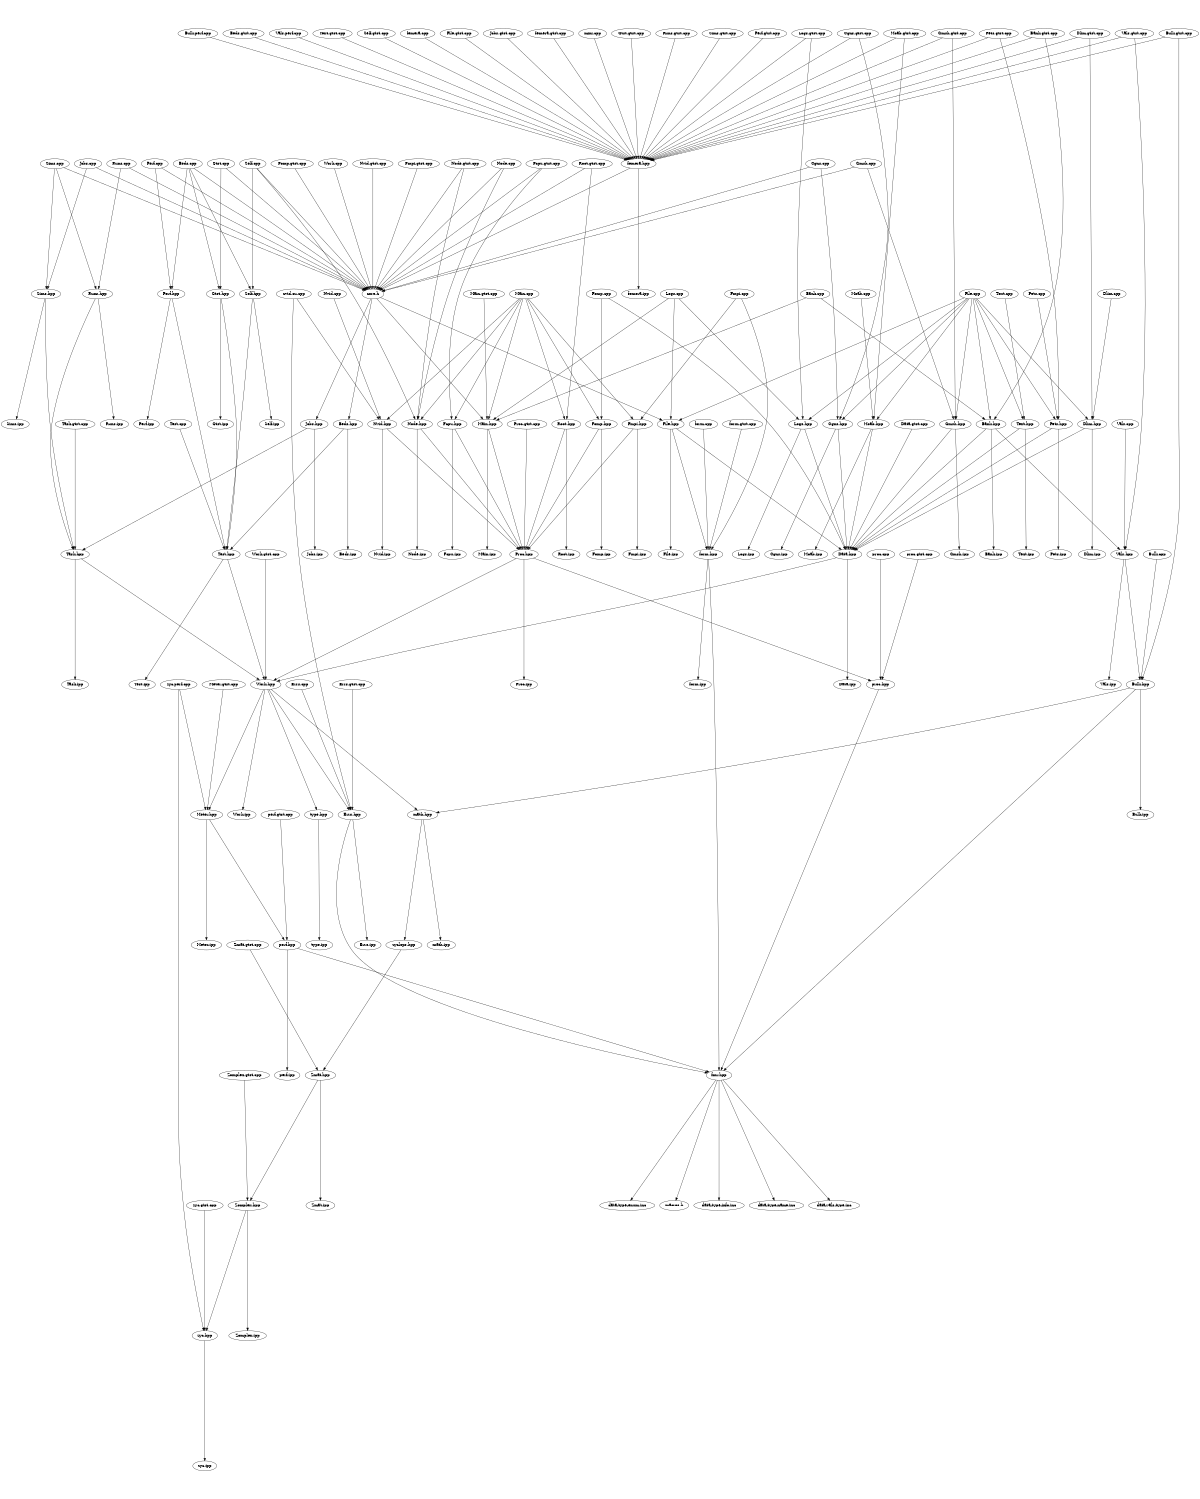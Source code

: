 digraph "source tree" {
    overlap=scale;
    size="8,10";
    ratio="fill";
    fontsize="16";
    fontname="Helvetica";
	clusterrank="local";
	"perf.gtst.cpp" -> "perf.hpp"
	"File.cpp" -> "Logs.hpp"
	"Meter.hpp" -> "Meter.ipp"
	"nvid.cu.cpp" -> "Nvid.hpp"
	"Sims.hpp" -> "Task.hpp"
	"Main.cpp" -> "Main.hpp"
	"Beds.cpp" -> "Self.hpp"
	"Vals.cpp" -> "Vals.hpp"
	"Gtst.cpp" -> "core.h"
	"File.cpp" -> "Cgns.hpp"
	"Logs.cpp" -> "Main.hpp"
	"Cgns.cpp" -> "Cgns.hpp"
	"File.cpp" -> "Moab.hpp"
	"Work.hpp" -> "Meter.hpp"
	"perf.hpp" -> "perf.ipp"
	"Bank.cpp" -> "Bank.hpp"
	"Pets.gtst.cpp" -> "Pets.hpp"
	"Self.hpp" -> "Self.ipp"
	"Sims.gtst.cpp" -> "femera.hpp"
	"Sims.cpp" -> "Sims.hpp"
	"Errs.gtst.cpp" -> "Errs.hpp"
	"Jobs.hpp" -> "Task.hpp"
	"Runs.hpp" -> "Task.hpp"
	"Perf.cpp" -> "core.h"
	"type.hpp" -> "type.ipp"
	"Gmsh.gtst.cpp" -> "Gmsh.hpp"
	"Perf.gtst.cpp" -> "femera.hpp"
	"Jobs.cpp" -> "Sims.hpp"
	"proc.hpp" -> "fmr.hpp"
	"fmr.hpp" -> "data-type-enum.inc"
	"Beds.hpp" -> "Test.hpp"
	"Proc.gtst.cpp" -> "Proc.hpp"
	"fmr.hpp" -> "macros.h"
	"Beds.cpp" -> "Perf.hpp"
	"Zomplex.hpp" -> "zyc.hpp"
	"Nvid.hpp" -> "Proc.hpp"
	"zyc.hpp" -> "zyc.ipp"
	"Pets.hpp" -> "Data.hpp"
	"Zomplex.hpp" -> "Zomplex.ipp"
	"math.hpp" -> "zyclops.hpp"
	"Bulk.perf.cpp" -> "femera.hpp"
	"Dlim.cpp" -> "Dlim.hpp"
	"Bank.gtst.cpp" -> "femera.hpp"
	"Errs.hpp" -> "fmr.hpp"
	"Perf.cpp" -> "Perf.hpp"
	"Bulk.cpp" -> "Bulk.hpp"
	"Nvid.hpp" -> "Nvid.ipp"
	"File.cpp" -> "Dlim.hpp"
	"Jobs.hpp" -> "Jobs.ipp"
	"File.cpp" -> "Bank.hpp"
	"perf.hpp" -> "fmr.hpp"
	"Bank.hpp" -> "Vals.hpp"
	"Beds.gtst.cpp" -> "femera.hpp"
	"Work.hpp" -> "Errs.hpp"
	"Test.hpp" -> "Work.hpp"
	"File.cpp" -> "Pets.hpp"
	"Bulk.gtst.cpp" -> "Bulk.hpp"
	"Vals.gtst.cpp" -> "femera.hpp"
	"math.hpp" -> "math.ipp"
	"Fomp.hpp" -> "Proc.hpp"
	"Vals.perf.cpp" -> "femera.hpp"
	"Sims.cpp" -> "Runs.hpp"
	"Runs.cpp" -> "core.h"
	"Bank.hpp" -> "Data.hpp"
	"Main.hpp" -> "Proc.hpp"
	"Perf.hpp" -> "Perf.ipp"
	"Text.gtst.cpp" -> "femera.hpp"
	"femera.hpp" -> "femera.ipp"
	"Logs.hpp" -> "Data.hpp"
	"Node.gtst.cpp" -> "core.h"
	"Fcpu.hpp" -> "Fcpu.ipp"
	"Runs.hpp" -> "Runs.ipp"
	"Fcpu.gtst.cpp" -> "core.h"
	"Work.hpp" -> "type.hpp"
	"Moab.gtst.cpp" -> "Moab.hpp"
	"Main.gtst.cpp" -> "Main.hpp"
	"File.cpp" -> "File.hpp"
	"Bulk.hpp" -> "math.hpp"
	"File.cpp" -> "Text.hpp"
	"Work.hpp" -> "math.hpp"
	"Cgns.hpp" -> "Cgns.ipp"
	"Data.hpp" -> "Data.ipp"
	"Task.gtst.cpp" -> "Task.hpp"
	"Sims.cpp" -> "core.h"
	"Bank.hpp" -> "Bank.ipp"
	"Text.hpp" -> "Text.ipp"
	"zyc.perf.cpp" -> "zyc.hpp"
	"Self.cpp" -> "Self.hpp"
	"Runs.cpp" -> "Runs.hpp"
	"Errs.cpp" -> "Errs.hpp"
	"Root.gtst.cpp" -> "core.h"
	"Fmpi.gtst.cpp" -> "core.h"
	"Node.hpp" -> "Node.ipp"
	"Logs.gtst.cpp" -> "Logs.hpp"
	"Moab.hpp" -> "Data.hpp"
	"Logs.gtst.cpp" -> "femera.hpp"
	"Self.gtst.cpp" -> "femera.hpp"
	"Fmpi.hpp" -> "Fmpi.ipp"
	"Test.cpp" -> "Test.hpp"
	"zyclops.hpp" -> "Zmat.hpp"
	"femera.cpp" -> "femera.hpp"
	"Moab.hpp" -> "Moab.ipp"
	"Dlim.gtst.cpp" -> "Dlim.hpp"
	"Bulk.gtst.cpp" -> "femera.hpp"
	"Bank.cpp" -> "Main.hpp"
	"Fomp.gtst.cpp" -> "core.h"
	"Gmsh.hpp" -> "Gmsh.ipp"
	"Work.gtst.cpp" -> "Work.hpp"
	"Beds.cpp" -> "Gtst.hpp"
	"Zmat.gtst.cpp" -> "Zmat.hpp"
	"Meter.gtst.cpp" -> "Meter.hpp"
	"Logs.cpp" -> "Logs.hpp"
	"Vals.hpp" -> "Bulk.hpp"
	"Main.cpp" -> "Root.hpp"
	"form.gtst.cpp" -> "form.hpp"
	"Gtst.cpp" -> "Gtst.hpp"
	"Dlim.gtst.cpp" -> "femera.hpp"
	"Node.gtst.cpp" -> "Node.hpp"
	"Self.hpp" -> "Test.hpp"
	"File.gtst.cpp" -> "femera.hpp"
	"fmr.hpp" -> "data-type-info.inc"
	"core.h" -> "Jobs.hpp"
	"Meter.hpp" -> "perf.hpp"
	"Fmpi.hpp" -> "Proc.hpp"
	"femera.hpp" -> "core.h"
	"File.cpp" -> "Gmsh.hpp"
	"Fmpi.cpp" -> "Fmpi.hpp"
	"Node.cpp" -> "Node.hpp"
	"Self.cpp" -> "core.h"
	"Node.cpp" -> "core.h"
	"Text.hpp" -> "Data.hpp"
	"nvid.cu.cpp" -> "Errs.hpp"
	"Sims.hpp" -> "Sims.ipp"
	"proc.cpp" -> "proc.hpp"
	"form.hpp" -> "fmr.hpp"
	"Jobs.gtst.cpp" -> "femera.hpp"
	"File.hpp" -> "File.ipp"
	"Fcpu.hpp" -> "Proc.hpp"
	"Zmat.hpp" -> "Zomplex.hpp"
	"Fomp.hpp" -> "Fomp.ipp"
	"Gmsh.cpp" -> "Gmsh.hpp"
	"Fomp.cpp" -> "Fomp.hpp"
	"Proc.hpp" -> "Proc.ipp"
	"Cgns.cpp" -> "core.h"
	"Pets.hpp" -> "Pets.ipp"
	"Root.gtst.cpp" -> "Root.hpp"
	"Root.hpp" -> "Proc.hpp"
	"Proc.hpp" -> "proc.hpp"
	"Fomp.cpp" -> "Data.hpp"
	"File.hpp" -> "form.hpp"
	"Cgns.gtst.cpp" -> "femera.hpp"
	"Gmsh.cpp" -> "core.h"
	"Zmat.hpp" -> "Zmat.ipp"
	"Data.hpp" -> "Work.hpp"
	"Cgns.hpp" -> "Data.hpp"
	"Main.cpp" -> "Nvid.hpp"
	"zyc.perf.cpp" -> "Meter.hpp"
	"femera.gtst.cpp" -> "femera.hpp"
	"Self.cpp" -> "Node.hpp"
	"Main.cpp" -> "Node.hpp"
	"Work.cpp" -> "core.h"
	"Jobs.cpp" -> "core.h"
	"Fcpu.gtst.cpp" -> "Fcpu.hpp"
	"core.h" -> "File.hpp"
	"zyc.gtst.cpp" -> "zyc.hpp"
	"Cgns.gtst.cpp" -> "Cgns.hpp"
	"Pets.gtst.cpp" -> "femera.hpp"
	"Proc.hpp" -> "Work.hpp"
	"Errs.hpp" -> "Errs.ipp"
	"Node.hpp" -> "Proc.hpp"
	"Pets.cpp" -> "Pets.hpp"
	"fmr.hpp" -> "data-type-name.inc"
	"mini.cpp" -> "femera.hpp"
	"Bank.gtst.cpp" -> "Bank.hpp"
	"Vals.hpp" -> "Vals.ipp"
	"Dlim.hpp" -> "Dlim.ipp"
	"Bulk.hpp" -> "fmr.hpp"
	"proc.gtst.cpp" -> "proc.hpp"
	"Bulk.hpp" -> "Bulk.ipp"
	"Gtst.gtst.cpp" -> "femera.hpp"
	"Dlim.hpp" -> "Data.hpp"
	"Main.cpp" -> "Fcpu.hpp"
	"Logs.hpp" -> "Logs.ipp"
	"Gtst.hpp" -> "Test.hpp"
	"Fmpi.cpp" -> "form.hpp"
	"Logs.cpp" -> "File.hpp"
	"Gtst.hpp" -> "Gtst.ipp"
	"core.h" -> "Beds.hpp"
	"Moab.cpp" -> "Moab.hpp"
	"form.cpp" -> "form.hpp"
	"Moab.gtst.cpp" -> "femera.hpp"
	"Text.cpp" -> "Text.hpp"
	"File.hpp" -> "Data.hpp"
	"Vals.gtst.cpp" -> "Vals.hpp"
	"Main.cpp" -> "Fomp.hpp"
	"Perf.hpp" -> "Test.hpp"
	"Task.hpp" -> "Task.ipp"
	"Task.hpp" -> "Work.hpp"
	"Root.hpp" -> "Root.ipp"
	"Data.gtst.cpp" -> "Data.hpp"
	"Main.hpp" -> "Main.ipp"
	"Beds.hpp" -> "Beds.ipp"
	"Gmsh.hpp" -> "Data.hpp"
	"fmr.hpp" -> "data-vals-type.inc"
	"Work.hpp" -> "Work.ipp"
	"Nvid.gtst.cpp" -> "core.h"
	"Beds.cpp" -> "core.h"
	"Test.hpp" -> "Test.ipp"
	"Gmsh.gtst.cpp" -> "femera.hpp"
	"Zomplex.gtst.cpp" -> "Zomplex.hpp"
	"Main.cpp" -> "Fmpi.hpp"
	"Nvid.cpp" -> "Nvid.hpp"
	"core.h" -> "Main.hpp"
	"form.hpp" -> "form.ipp"
	"Runs.gtst.cpp" -> "femera.hpp"
}
